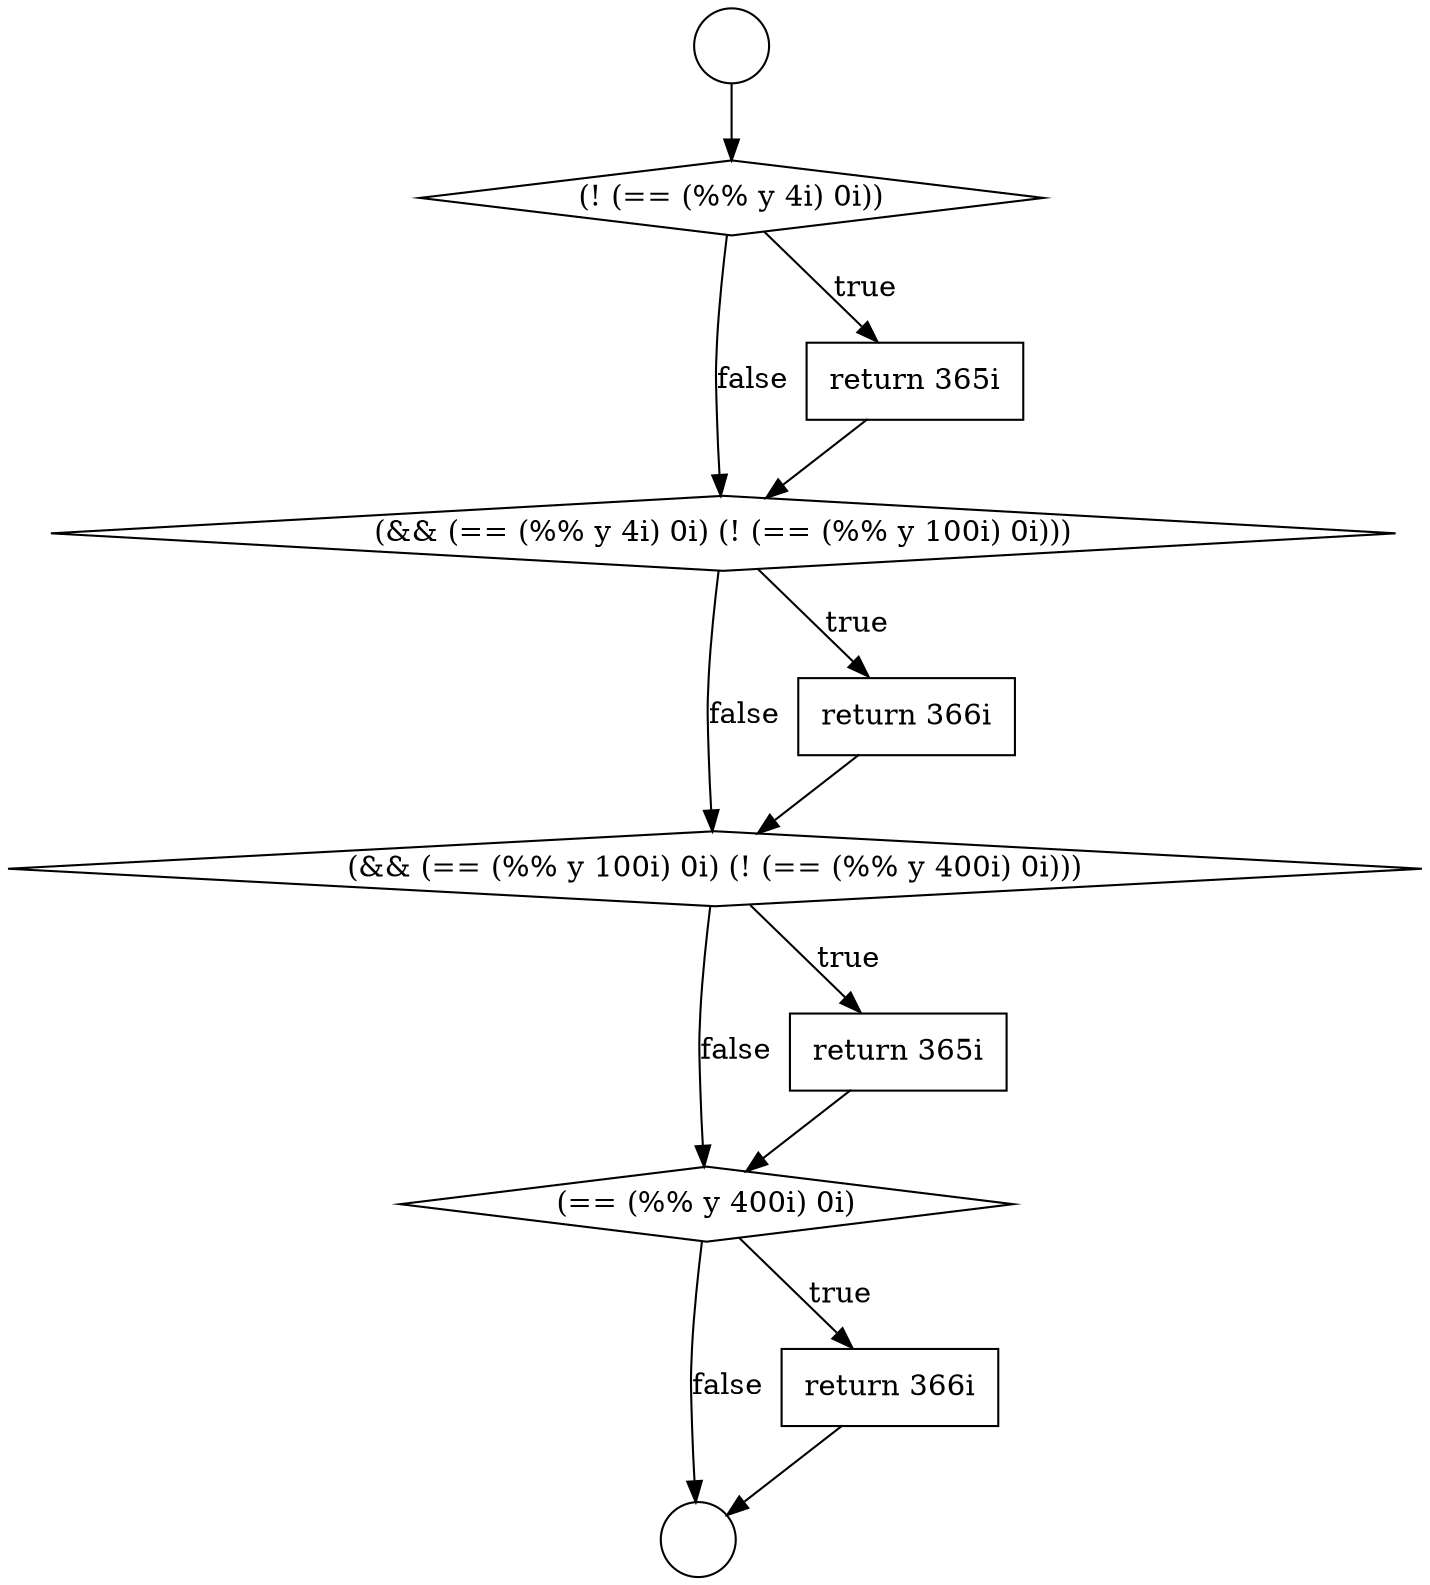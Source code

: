 digraph {
  node21899 [shape=diamond, label=<<font color="black">(&amp;&amp; (== (%% y 4i) 0i) (! (== (%% y 100i) 0i)))</font>> color="black" fillcolor="white" style=filled]
  node21896 [shape=circle label=" " color="black" fillcolor="white" style=filled]
  node21903 [shape=diamond, label=<<font color="black">(== (%% y 400i) 0i)</font>> color="black" fillcolor="white" style=filled]
  node21897 [shape=diamond, label=<<font color="black">(! (== (%% y 4i) 0i))</font>> color="black" fillcolor="white" style=filled]
  node21902 [shape=none, margin=0, label=<<font color="black">
    <table border="0" cellborder="1" cellspacing="0" cellpadding="10">
      <tr><td align="left">return 365i</td></tr>
    </table>
  </font>> color="black" fillcolor="white" style=filled]
  node21901 [shape=diamond, label=<<font color="black">(&amp;&amp; (== (%% y 100i) 0i) (! (== (%% y 400i) 0i)))</font>> color="black" fillcolor="white" style=filled]
  node21895 [shape=circle label=" " color="black" fillcolor="white" style=filled]
  node21900 [shape=none, margin=0, label=<<font color="black">
    <table border="0" cellborder="1" cellspacing="0" cellpadding="10">
      <tr><td align="left">return 366i</td></tr>
    </table>
  </font>> color="black" fillcolor="white" style=filled]
  node21898 [shape=none, margin=0, label=<<font color="black">
    <table border="0" cellborder="1" cellspacing="0" cellpadding="10">
      <tr><td align="left">return 365i</td></tr>
    </table>
  </font>> color="black" fillcolor="white" style=filled]
  node21904 [shape=none, margin=0, label=<<font color="black">
    <table border="0" cellborder="1" cellspacing="0" cellpadding="10">
      <tr><td align="left">return 366i</td></tr>
    </table>
  </font>> color="black" fillcolor="white" style=filled]
  node21900 -> node21901 [ color="black"]
  node21903 -> node21904 [label=<<font color="black">true</font>> color="black"]
  node21903 -> node21896 [label=<<font color="black">false</font>> color="black"]
  node21898 -> node21899 [ color="black"]
  node21902 -> node21903 [ color="black"]
  node21895 -> node21897 [ color="black"]
  node21897 -> node21898 [label=<<font color="black">true</font>> color="black"]
  node21897 -> node21899 [label=<<font color="black">false</font>> color="black"]
  node21901 -> node21902 [label=<<font color="black">true</font>> color="black"]
  node21901 -> node21903 [label=<<font color="black">false</font>> color="black"]
  node21899 -> node21900 [label=<<font color="black">true</font>> color="black"]
  node21899 -> node21901 [label=<<font color="black">false</font>> color="black"]
  node21904 -> node21896 [ color="black"]
}
